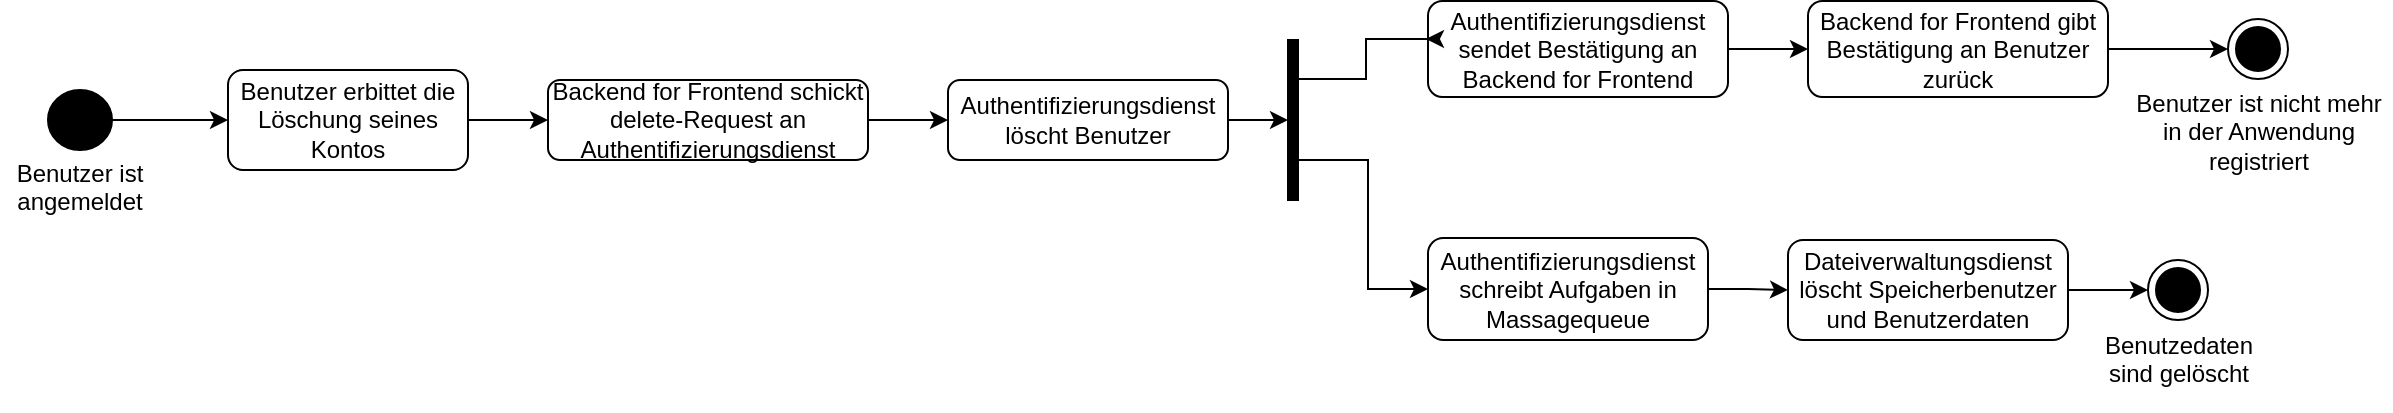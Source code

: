<mxfile version="20.6.0" type="github">
  <diagram id="C5RBs43oDa-KdzZeNtuy" name="Page-1">
    <mxGraphModel dx="1422" dy="772" grid="1" gridSize="10" guides="1" tooltips="1" connect="1" arrows="1" fold="1" page="1" pageScale="1" pageWidth="827" pageHeight="1169" math="0" shadow="0">
      <root>
        <mxCell id="WIyWlLk6GJQsqaUBKTNV-0" />
        <mxCell id="WIyWlLk6GJQsqaUBKTNV-1" parent="WIyWlLk6GJQsqaUBKTNV-0" />
        <mxCell id="8zDBOhkiOxxtWNwvdMRH-13" style="edgeStyle=orthogonalEdgeStyle;rounded=0;orthogonalLoop=1;jettySize=auto;html=1;exitX=1;exitY=0.5;exitDx=0;exitDy=0;entryX=0;entryY=0.5;entryDx=0;entryDy=0;" parent="WIyWlLk6GJQsqaUBKTNV-1" source="8zDBOhkiOxxtWNwvdMRH-0" target="8zDBOhkiOxxtWNwvdMRH-4" edge="1">
          <mxGeometry relative="1" as="geometry">
            <mxPoint x="230" y="120" as="sourcePoint" />
          </mxGeometry>
        </mxCell>
        <mxCell id="8zDBOhkiOxxtWNwvdMRH-0" value="" style="ellipse;fillColor=strokeColor;" parent="WIyWlLk6GJQsqaUBKTNV-1" vertex="1">
          <mxGeometry x="190" y="105" width="32" height="30" as="geometry" />
        </mxCell>
        <mxCell id="8zDBOhkiOxxtWNwvdMRH-29" style="edgeStyle=orthogonalEdgeStyle;rounded=0;orthogonalLoop=1;jettySize=auto;html=1;strokeColor=default;startArrow=none;startFill=0;endArrow=classic;endFill=1;" parent="WIyWlLk6GJQsqaUBKTNV-1" source="8zDBOhkiOxxtWNwvdMRH-4" target="8zDBOhkiOxxtWNwvdMRH-28" edge="1">
          <mxGeometry relative="1" as="geometry" />
        </mxCell>
        <mxCell id="8zDBOhkiOxxtWNwvdMRH-4" value="Benutzer erbittet die Löschung seines Kontos" style="rounded=1;whiteSpace=wrap;html=1;fontSize=12;glass=0;strokeWidth=1;shadow=0;" parent="WIyWlLk6GJQsqaUBKTNV-1" vertex="1">
          <mxGeometry x="280" y="95" width="120" height="50" as="geometry" />
        </mxCell>
        <mxCell id="8zDBOhkiOxxtWNwvdMRH-42" style="edgeStyle=orthogonalEdgeStyle;rounded=0;orthogonalLoop=1;jettySize=auto;html=1;exitX=1;exitY=0.5;exitDx=0;exitDy=0;strokeColor=default;startArrow=none;startFill=0;endArrow=classic;endFill=1;" parent="WIyWlLk6GJQsqaUBKTNV-1" source="8zDBOhkiOxxtWNwvdMRH-6" target="8zDBOhkiOxxtWNwvdMRH-37" edge="1">
          <mxGeometry relative="1" as="geometry" />
        </mxCell>
        <mxCell id="8zDBOhkiOxxtWNwvdMRH-6" value="&lt;div&gt;Authentifizierungsdienst &lt;br&gt;&lt;/div&gt;&lt;div&gt;löscht Benutzer&lt;br&gt;&lt;/div&gt;" style="rounded=1;whiteSpace=wrap;html=1;fontSize=12;glass=0;strokeWidth=1;shadow=0;" parent="WIyWlLk6GJQsqaUBKTNV-1" vertex="1">
          <mxGeometry x="640" y="100" width="140" height="40" as="geometry" />
        </mxCell>
        <mxCell id="WJ8gDwtMw2kXNTCzBDPu-2" style="edgeStyle=orthogonalEdgeStyle;rounded=0;orthogonalLoop=1;jettySize=auto;html=1;exitX=1;exitY=0.5;exitDx=0;exitDy=0;entryX=0;entryY=0.5;entryDx=0;entryDy=0;" edge="1" parent="WIyWlLk6GJQsqaUBKTNV-1" source="8zDBOhkiOxxtWNwvdMRH-18" target="8zDBOhkiOxxtWNwvdMRH-22">
          <mxGeometry relative="1" as="geometry" />
        </mxCell>
        <mxCell id="WJ8gDwtMw2kXNTCzBDPu-6" style="edgeStyle=orthogonalEdgeStyle;rounded=0;orthogonalLoop=1;jettySize=auto;html=1;exitX=0;exitY=0.5;exitDx=0;exitDy=0;entryX=1;entryY=0.75;entryDx=0;entryDy=0;entryPerimeter=0;endArrow=none;endFill=0;startArrow=classic;startFill=1;" edge="1" parent="WIyWlLk6GJQsqaUBKTNV-1" source="8zDBOhkiOxxtWNwvdMRH-18" target="8zDBOhkiOxxtWNwvdMRH-37">
          <mxGeometry relative="1" as="geometry">
            <Array as="points">
              <mxPoint x="850" y="205" />
              <mxPoint x="850" y="140" />
            </Array>
          </mxGeometry>
        </mxCell>
        <mxCell id="8zDBOhkiOxxtWNwvdMRH-18" value="&lt;div&gt;Authentifizierungsdienst schreibt Aufgaben in Massagequeue&lt;br&gt;&lt;/div&gt;" style="rounded=1;whiteSpace=wrap;html=1;fontSize=12;glass=0;strokeWidth=1;shadow=0;" parent="WIyWlLk6GJQsqaUBKTNV-1" vertex="1">
          <mxGeometry x="880" y="179" width="140" height="51" as="geometry" />
        </mxCell>
        <mxCell id="WJ8gDwtMw2kXNTCzBDPu-5" style="edgeStyle=orthogonalEdgeStyle;rounded=0;orthogonalLoop=1;jettySize=auto;html=1;exitX=1;exitY=0.5;exitDx=0;exitDy=0;" edge="1" parent="WIyWlLk6GJQsqaUBKTNV-1" source="8zDBOhkiOxxtWNwvdMRH-22" target="WJ8gDwtMw2kXNTCzBDPu-3">
          <mxGeometry relative="1" as="geometry" />
        </mxCell>
        <mxCell id="8zDBOhkiOxxtWNwvdMRH-22" value="Dateiverwaltungsdienst löscht Speicherbenutzer und Benutzerdaten" style="rounded=1;whiteSpace=wrap;html=1;fontSize=12;glass=0;strokeWidth=1;shadow=0;" parent="WIyWlLk6GJQsqaUBKTNV-1" vertex="1">
          <mxGeometry x="1060" y="180" width="140" height="50" as="geometry" />
        </mxCell>
        <mxCell id="8zDBOhkiOxxtWNwvdMRH-25" value="" style="ellipse;html=1;shape=endState;fillColor=strokeColor;" parent="WIyWlLk6GJQsqaUBKTNV-1" vertex="1">
          <mxGeometry x="1280" y="69.5" width="30" height="30" as="geometry" />
        </mxCell>
        <mxCell id="8zDBOhkiOxxtWNwvdMRH-30" style="edgeStyle=orthogonalEdgeStyle;rounded=0;orthogonalLoop=1;jettySize=auto;html=1;exitX=1;exitY=0.5;exitDx=0;exitDy=0;entryX=0;entryY=0.5;entryDx=0;entryDy=0;strokeColor=default;startArrow=none;startFill=0;endArrow=classic;endFill=1;" parent="WIyWlLk6GJQsqaUBKTNV-1" source="8zDBOhkiOxxtWNwvdMRH-28" target="8zDBOhkiOxxtWNwvdMRH-6" edge="1">
          <mxGeometry relative="1" as="geometry" />
        </mxCell>
        <mxCell id="8zDBOhkiOxxtWNwvdMRH-28" value="Backend for Frontend schickt delete-Request an Authentifizierungsdienst" style="rounded=1;whiteSpace=wrap;html=1;fontSize=12;glass=0;strokeWidth=1;shadow=0;" parent="WIyWlLk6GJQsqaUBKTNV-1" vertex="1">
          <mxGeometry x="440" y="100" width="160" height="40" as="geometry" />
        </mxCell>
        <mxCell id="8zDBOhkiOxxtWNwvdMRH-35" style="edgeStyle=orthogonalEdgeStyle;rounded=0;orthogonalLoop=1;jettySize=auto;html=1;strokeColor=default;startArrow=none;startFill=0;endArrow=classic;endFill=1;" parent="WIyWlLk6GJQsqaUBKTNV-1" source="8zDBOhkiOxxtWNwvdMRH-32" target="8zDBOhkiOxxtWNwvdMRH-34" edge="1">
          <mxGeometry relative="1" as="geometry" />
        </mxCell>
        <mxCell id="8zDBOhkiOxxtWNwvdMRH-32" value="&lt;div&gt;Authentifizierungsdienst sendet Bestätigung an Backend for Frontend&lt;br&gt;&lt;/div&gt;" style="rounded=1;whiteSpace=wrap;html=1;fontSize=12;glass=0;strokeWidth=1;shadow=0;" parent="WIyWlLk6GJQsqaUBKTNV-1" vertex="1">
          <mxGeometry x="880" y="60.5" width="150" height="48" as="geometry" />
        </mxCell>
        <mxCell id="WJ8gDwtMw2kXNTCzBDPu-1" style="edgeStyle=orthogonalEdgeStyle;rounded=0;orthogonalLoop=1;jettySize=auto;html=1;exitX=1;exitY=0.5;exitDx=0;exitDy=0;entryX=0;entryY=0.5;entryDx=0;entryDy=0;" edge="1" parent="WIyWlLk6GJQsqaUBKTNV-1" source="8zDBOhkiOxxtWNwvdMRH-34" target="8zDBOhkiOxxtWNwvdMRH-25">
          <mxGeometry relative="1" as="geometry" />
        </mxCell>
        <mxCell id="8zDBOhkiOxxtWNwvdMRH-34" value="Backend for Frontend gibt Bestätigung an Benutzer zurück" style="rounded=1;whiteSpace=wrap;html=1;fontSize=12;glass=0;strokeWidth=1;shadow=0;" parent="WIyWlLk6GJQsqaUBKTNV-1" vertex="1">
          <mxGeometry x="1070" y="60.5" width="150" height="48" as="geometry" />
        </mxCell>
        <mxCell id="8zDBOhkiOxxtWNwvdMRH-45" style="edgeStyle=orthogonalEdgeStyle;rounded=0;orthogonalLoop=1;jettySize=auto;html=1;strokeColor=default;startArrow=none;startFill=0;endArrow=classic;endFill=1;" parent="WIyWlLk6GJQsqaUBKTNV-1" source="8zDBOhkiOxxtWNwvdMRH-37" edge="1">
          <mxGeometry relative="1" as="geometry">
            <Array as="points">
              <mxPoint x="849" y="99.5" />
              <mxPoint x="849" y="79.5" />
              <mxPoint x="880" y="79.5" />
            </Array>
            <mxPoint x="879" y="79.5" as="targetPoint" />
          </mxGeometry>
        </mxCell>
        <mxCell id="8zDBOhkiOxxtWNwvdMRH-37" value="" style="html=1;points=[];perimeter=orthogonalPerimeter;fillColor=strokeColor;" parent="WIyWlLk6GJQsqaUBKTNV-1" vertex="1">
          <mxGeometry x="810" y="80" width="5" height="80" as="geometry" />
        </mxCell>
        <mxCell id="yKdJocmDkG2TsSOVVejo-0" value="&lt;div&gt;Benutzer ist &lt;br&gt;&lt;/div&gt;&lt;div&gt;angemeldet&lt;/div&gt;" style="text;html=1;strokeColor=none;fillColor=none;spacing=5;spacingTop=-20;whiteSpace=wrap;overflow=hidden;rounded=0;align=center;" parent="WIyWlLk6GJQsqaUBKTNV-1" vertex="1">
          <mxGeometry x="166" y="150" width="80" height="30" as="geometry" />
        </mxCell>
        <mxCell id="yKdJocmDkG2TsSOVVejo-1" value="Benutzer ist nicht mehr in der Anwendung registriert" style="text;html=1;strokeColor=none;fillColor=none;spacing=5;spacingTop=-20;whiteSpace=wrap;overflow=hidden;rounded=0;align=center;" parent="WIyWlLk6GJQsqaUBKTNV-1" vertex="1">
          <mxGeometry x="1228.75" y="115" width="132.5" height="35" as="geometry" />
        </mxCell>
        <mxCell id="WJ8gDwtMw2kXNTCzBDPu-3" value="" style="ellipse;html=1;shape=endState;fillColor=strokeColor;" vertex="1" parent="WIyWlLk6GJQsqaUBKTNV-1">
          <mxGeometry x="1240" y="190" width="30" height="30" as="geometry" />
        </mxCell>
        <mxCell id="WJ8gDwtMw2kXNTCzBDPu-4" value="Benutzedaten sind gelöscht " style="text;html=1;strokeColor=none;fillColor=none;spacing=5;spacingTop=-20;whiteSpace=wrap;overflow=hidden;rounded=0;align=center;" vertex="1" parent="WIyWlLk6GJQsqaUBKTNV-1">
          <mxGeometry x="1207.5" y="235.5" width="95" height="30" as="geometry" />
        </mxCell>
      </root>
    </mxGraphModel>
  </diagram>
</mxfile>
